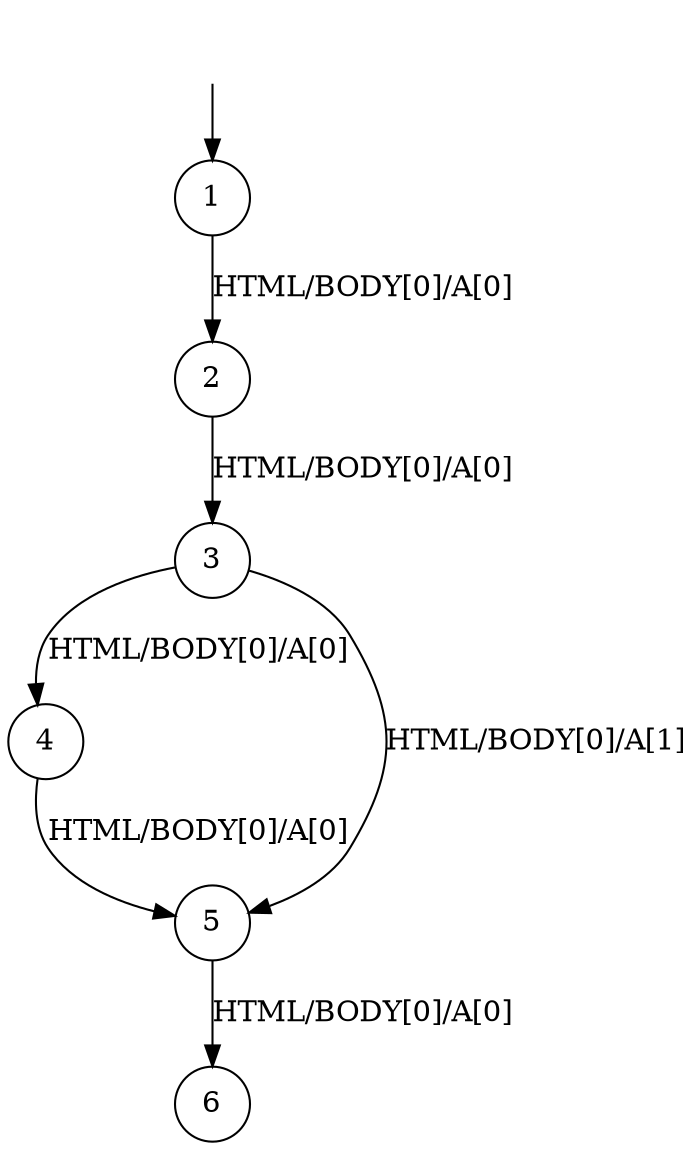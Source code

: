 digraph G {
  1 [shape=circle,label="1"]; ## 0
  1 -> 2 [label="HTML/BODY[0]/A[0]"]; ## 1
  2 [shape=circle,label="2"]; ## 2
  2 -> 3 [label="HTML/BODY[0]/A[0]"]; ## 3
  3 [shape=circle,label="3"]; ## 4,11
  3 -> 4 [label="HTML/BODY[0]/A[0]"]; ## 5
  3 -> 5 [label="HTML/BODY[0]/A[1]"]; ## 12
  4 [shape=circle,label="4"]; ## 6
  4 -> 5 [label="HTML/BODY[0]/A[0]"]; ## 7
  5 [shape=circle,label="5"]; ## 8,13
  5 -> 6 [label="HTML/BODY[0]/A[0]"]; ## 9
  6 [shape=circle,label="6"]; ## 10
  0 [shape=none,label=""]; ## 0
  0 -> 1; ## 0
}
